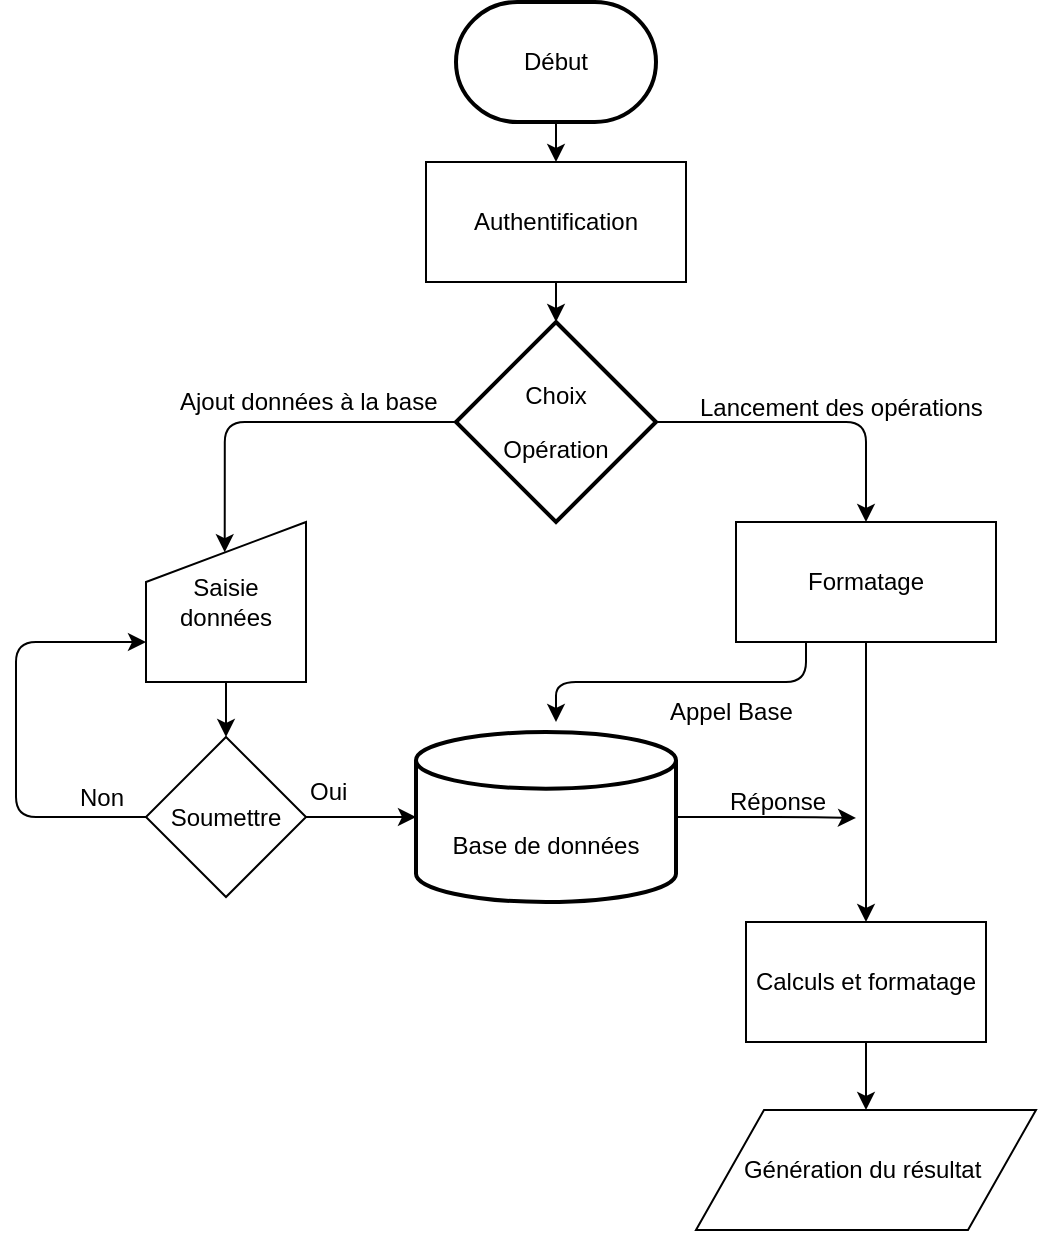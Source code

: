 <mxfile type="device" version="12.0.0" pages="1"><diagram name="Page-1" id="nl5aziWTtfI7ipx3q8UJ"><mxGraphModel grid="1" dx="910" dy="819" gridSize="10" guides="1" tooltips="1" connect="1" arrows="1" fold="1" page="1" pageScale="1" pageWidth="827" pageHeight="1169" math="0" shadow="0"><root><mxCell id="0" /><mxCell id="1" parent="0" /><mxCell value="Début" id="I7H_ahYKIpXL4E-V4Qon-1" parent="1" style="strokeWidth=2;html=1;shape=mxgraph.flowchart.terminator;whiteSpace=wrap;" vertex="1"><mxGeometry as="geometry" height="60" width="100" y="30" x="360" /></mxCell><mxCell value="&lt;p&gt;&lt;br&gt;&lt;/p&gt;&lt;p&gt;Base de données&lt;/p&gt;" id="I7H_ahYKIpXL4E-V4Qon-2" parent="1" style="strokeWidth=2;html=1;shape=mxgraph.flowchart.database;whiteSpace=wrap;" vertex="1"><mxGeometry as="geometry" height="85" width="130" y="395" x="340" /></mxCell><mxCell value="&lt;p&gt;Choix &lt;/p&gt;&lt;p&gt;Opération&lt;/p&gt;" id="I7H_ahYKIpXL4E-V4Qon-3" parent="1" style="strokeWidth=2;html=1;shape=mxgraph.flowchart.decision;whiteSpace=wrap;" vertex="1"><mxGeometry as="geometry" height="100" width="100" y="190" x="360" /></mxCell><mxCell source="I7H_ahYKIpXL4E-V4Qon-1" value="" id="I7H_ahYKIpXL4E-V4Qon-4" parent="1" style="endArrow=classic;html=1;exitX=0.5;exitY=1;exitDx=0;exitDy=0;exitPerimeter=0;entryX=0.5;entryY=0;entryDx=0;entryDy=0;" target="I7H_ahYKIpXL4E-V4Qon-42" edge="1"><mxGeometry as="geometry" height="50" width="50" relative="1"><mxPoint as="sourcePoint" y="360" x="150" /><mxPoint as="targetPoint" y="310" x="200" /></mxGeometry></mxCell><mxCell value="&lt;p&gt;Génération du résultat&amp;nbsp;&lt;/p&gt;" id="I7H_ahYKIpXL4E-V4Qon-5" parent="1" style="shape=parallelogram;perimeter=parallelogramPerimeter;whiteSpace=wrap;html=1;" vertex="1"><mxGeometry as="geometry" height="60" width="170" y="584" x="480" /></mxCell><mxCell value="Calculs et formatage" id="I7H_ahYKIpXL4E-V4Qon-14" parent="1" style="rounded=0;whiteSpace=wrap;html=1;" vertex="1"><mxGeometry as="geometry" height="60" width="120" y="490" x="505" /></mxCell><mxCell value="Formatage" id="I7H_ahYKIpXL4E-V4Qon-21" parent="1" style="rounded=0;whiteSpace=wrap;html=1;" vertex="1"><mxGeometry as="geometry" height="60" width="130" y="290" x="500" /></mxCell><mxCell value="Saisie données" id="I7H_ahYKIpXL4E-V4Qon-27" parent="1" style="shape=manualInput;whiteSpace=wrap;html=1;" vertex="1"><mxGeometry as="geometry" height="80" width="80" y="290" x="205" /></mxCell><mxCell value="Soumettre" id="I7H_ahYKIpXL4E-V4Qon-28" parent="1" style="rhombus;whiteSpace=wrap;html=1;" vertex="1"><mxGeometry as="geometry" height="80" width="80" y="397.5" x="205" /></mxCell><mxCell source="I7H_ahYKIpXL4E-V4Qon-27" value="" id="I7H_ahYKIpXL4E-V4Qon-29" parent="1" style="endArrow=classic;html=1;exitX=0.5;exitY=1;exitDx=0;exitDy=0;entryX=0.5;entryY=0;entryDx=0;entryDy=0;" target="I7H_ahYKIpXL4E-V4Qon-28" edge="1"><mxGeometry as="geometry" height="50" width="50" relative="1"><mxPoint as="sourcePoint" y="760" x="140" /><mxPoint as="targetPoint" y="710" x="190" /></mxGeometry></mxCell><mxCell source="I7H_ahYKIpXL4E-V4Qon-2" value="" id="I7H_ahYKIpXL4E-V4Qon-33" parent="1" style="edgeStyle=elbowEdgeStyle;elbow=horizontal;endArrow=classic;html=1;exitX=1;exitY=0.5;exitDx=0;exitDy=0;exitPerimeter=0;" edge="1"><mxGeometry as="geometry" height="50" width="50" relative="1"><mxPoint as="sourcePoint" y="405" x="452.5" /><mxPoint as="targetPoint" y="438" x="560" /><Array as="points"><mxPoint y="470" x="530" /><mxPoint y="350" x="490" /></Array></mxGeometry></mxCell><mxCell value="&lt;p&gt;&lt;br&gt;&lt;/p&gt;" id="I7H_ahYKIpXL4E-V4Qon-53" parent="I7H_ahYKIpXL4E-V4Qon-33" style="text;html=1;resizable=0;points=[];align=center;verticalAlign=middle;labelBackgroundColor=#ffffff;" vertex="1" connectable="0"><mxGeometry as="geometry" y="3" x="-0.47" relative="1"><mxPoint as="offset" y="25" x="-2" /></mxGeometry></mxCell><mxCell source="I7H_ahYKIpXL4E-V4Qon-14" value="" id="I7H_ahYKIpXL4E-V4Qon-34" parent="1" style="endArrow=classic;html=1;exitX=0.5;exitY=1;exitDx=0;exitDy=0;" target="I7H_ahYKIpXL4E-V4Qon-5" edge="1"><mxGeometry as="geometry" height="50" width="50" relative="1"><mxPoint as="sourcePoint" y="760" x="140" /><mxPoint as="targetPoint" y="710" x="190" /></mxGeometry></mxCell><mxCell source="I7H_ahYKIpXL4E-V4Qon-28" value="" id="I7H_ahYKIpXL4E-V4Qon-38" parent="1" style="endArrow=classic;html=1;entryX=0;entryY=0.5;entryDx=0;entryDy=0;entryPerimeter=0;exitX=1;exitY=0.5;exitDx=0;exitDy=0;" target="I7H_ahYKIpXL4E-V4Qon-2" edge="1"><mxGeometry as="geometry" height="50" width="50" relative="1"><mxPoint as="sourcePoint" y="590" x="180" /><mxPoint as="targetPoint" y="540" x="230" /></mxGeometry></mxCell><mxCell source="I7H_ahYKIpXL4E-V4Qon-28" value="" id="I7H_ahYKIpXL4E-V4Qon-40" parent="1" style="edgeStyle=elbowEdgeStyle;elbow=vertical;endArrow=classic;html=1;exitX=0;exitY=0.5;exitDx=0;exitDy=0;entryX=0;entryY=0.75;entryDx=0;entryDy=0;" target="I7H_ahYKIpXL4E-V4Qon-27" edge="1"><mxGeometry as="geometry" height="50" width="50" relative="1"><mxPoint as="sourcePoint" y="590" x="180" /><mxPoint as="targetPoint" y="540" x="230" /><Array as="points"><mxPoint y="395" x="140" /></Array></mxGeometry></mxCell><mxCell value="Authentification" id="I7H_ahYKIpXL4E-V4Qon-42" parent="1" style="rounded=0;whiteSpace=wrap;html=1;" vertex="1"><mxGeometry as="geometry" height="60" width="130" y="110" x="345" /></mxCell><mxCell source="I7H_ahYKIpXL4E-V4Qon-42" value="" id="I7H_ahYKIpXL4E-V4Qon-43" parent="1" style="endArrow=classic;html=1;exitX=0.5;exitY=1;exitDx=0;exitDy=0;entryX=0.5;entryY=0;entryDx=0;entryDy=0;entryPerimeter=0;" target="I7H_ahYKIpXL4E-V4Qon-3" edge="1"><mxGeometry as="geometry" height="50" width="50" relative="1"><mxPoint as="sourcePoint" y="720" x="130" /><mxPoint as="targetPoint" y="670" x="180" /></mxGeometry></mxCell><mxCell source="I7H_ahYKIpXL4E-V4Qon-3" value="" id="I7H_ahYKIpXL4E-V4Qon-44" parent="1" style="edgeStyle=segmentEdgeStyle;endArrow=classic;html=1;entryX=0.492;entryY=0.189;entryDx=0;entryDy=0;entryPerimeter=0;exitX=0;exitY=0.5;exitDx=0;exitDy=0;exitPerimeter=0;" target="I7H_ahYKIpXL4E-V4Qon-27" edge="1"><mxGeometry as="geometry" height="50" width="50" relative="1"><mxPoint as="sourcePoint" y="240" x="350" /><mxPoint as="targetPoint" y="790" x="150" /></mxGeometry></mxCell><mxCell source="I7H_ahYKIpXL4E-V4Qon-21" value="" id="I7H_ahYKIpXL4E-V4Qon-45" parent="1" style="endArrow=classic;html=1;exitX=0.5;exitY=1;exitDx=0;exitDy=0;" target="I7H_ahYKIpXL4E-V4Qon-14" edge="1"><mxGeometry as="geometry" height="50" width="50" relative="1"><mxPoint as="sourcePoint" y="790" x="100" /><mxPoint as="targetPoint" y="740" x="150" /></mxGeometry></mxCell><mxCell source="I7H_ahYKIpXL4E-V4Qon-3" value="" id="I7H_ahYKIpXL4E-V4Qon-46" parent="1" style="edgeStyle=segmentEdgeStyle;endArrow=classic;html=1;entryX=0.5;entryY=0;entryDx=0;entryDy=0;exitX=1;exitY=0.5;exitDx=0;exitDy=0;exitPerimeter=0;" target="I7H_ahYKIpXL4E-V4Qon-21" edge="1"><mxGeometry as="geometry" height="50" width="50" relative="1"><mxPoint as="sourcePoint" y="240" x="616" /><mxPoint as="targetPoint" y="305" x="500" /></mxGeometry></mxCell><mxCell value="Ajout données&amp;nbsp;à la base" id="I7H_ahYKIpXL4E-V4Qon-47" parent="1" style="text;html=1;resizable=0;points=[];autosize=1;align=left;verticalAlign=top;spacingTop=-4;" vertex="1"><mxGeometry as="geometry" height="20" width="140" y="220" x="220" /></mxCell><mxCell value="Lancement des opérations" id="I7H_ahYKIpXL4E-V4Qon-50" parent="1" style="text;html=1;resizable=0;points=[];autosize=1;align=left;verticalAlign=top;spacingTop=-4;" vertex="1"><mxGeometry as="geometry" height="20" width="160" y="223" x="480" /></mxCell><mxCell value="Oui" id="I7H_ahYKIpXL4E-V4Qon-51" parent="1" style="text;html=1;resizable=0;points=[];autosize=1;align=left;verticalAlign=top;spacingTop=-4;" vertex="1"><mxGeometry as="geometry" height="20" width="30" y="415" x="285" /></mxCell><mxCell value="Non" id="I7H_ahYKIpXL4E-V4Qon-52" parent="1" style="text;html=1;resizable=0;points=[];autosize=1;align=left;verticalAlign=top;spacingTop=-4;" vertex="1"><mxGeometry as="geometry" height="20" width="40" y="417.5" x="170" /></mxCell><mxCell value="Réponse" id="I7H_ahYKIpXL4E-V4Qon-56" parent="1" style="text;html=1;resizable=0;points=[];autosize=1;align=left;verticalAlign=top;spacingTop=-4;" vertex="1"><mxGeometry as="geometry" height="20" width="60" y="420" x="495" /></mxCell><mxCell value="" id="I7H_ahYKIpXL4E-V4Qon-57" parent="1" style="edgeStyle=elbowEdgeStyle;elbow=vertical;endArrow=classic;html=1;" edge="1"><mxGeometry as="geometry" height="50" width="50" relative="1"><mxPoint as="sourcePoint" y="350" x="535" /><mxPoint as="targetPoint" y="390" x="410" /></mxGeometry></mxCell><mxCell value="Appel Base" id="I7H_ahYKIpXL4E-V4Qon-58" parent="1" style="text;html=1;resizable=0;points=[];autosize=1;align=left;verticalAlign=top;spacingTop=-4;" vertex="1"><mxGeometry as="geometry" height="20" width="80" y="375" x="465" /></mxCell></root></mxGraphModel></diagram></mxfile>